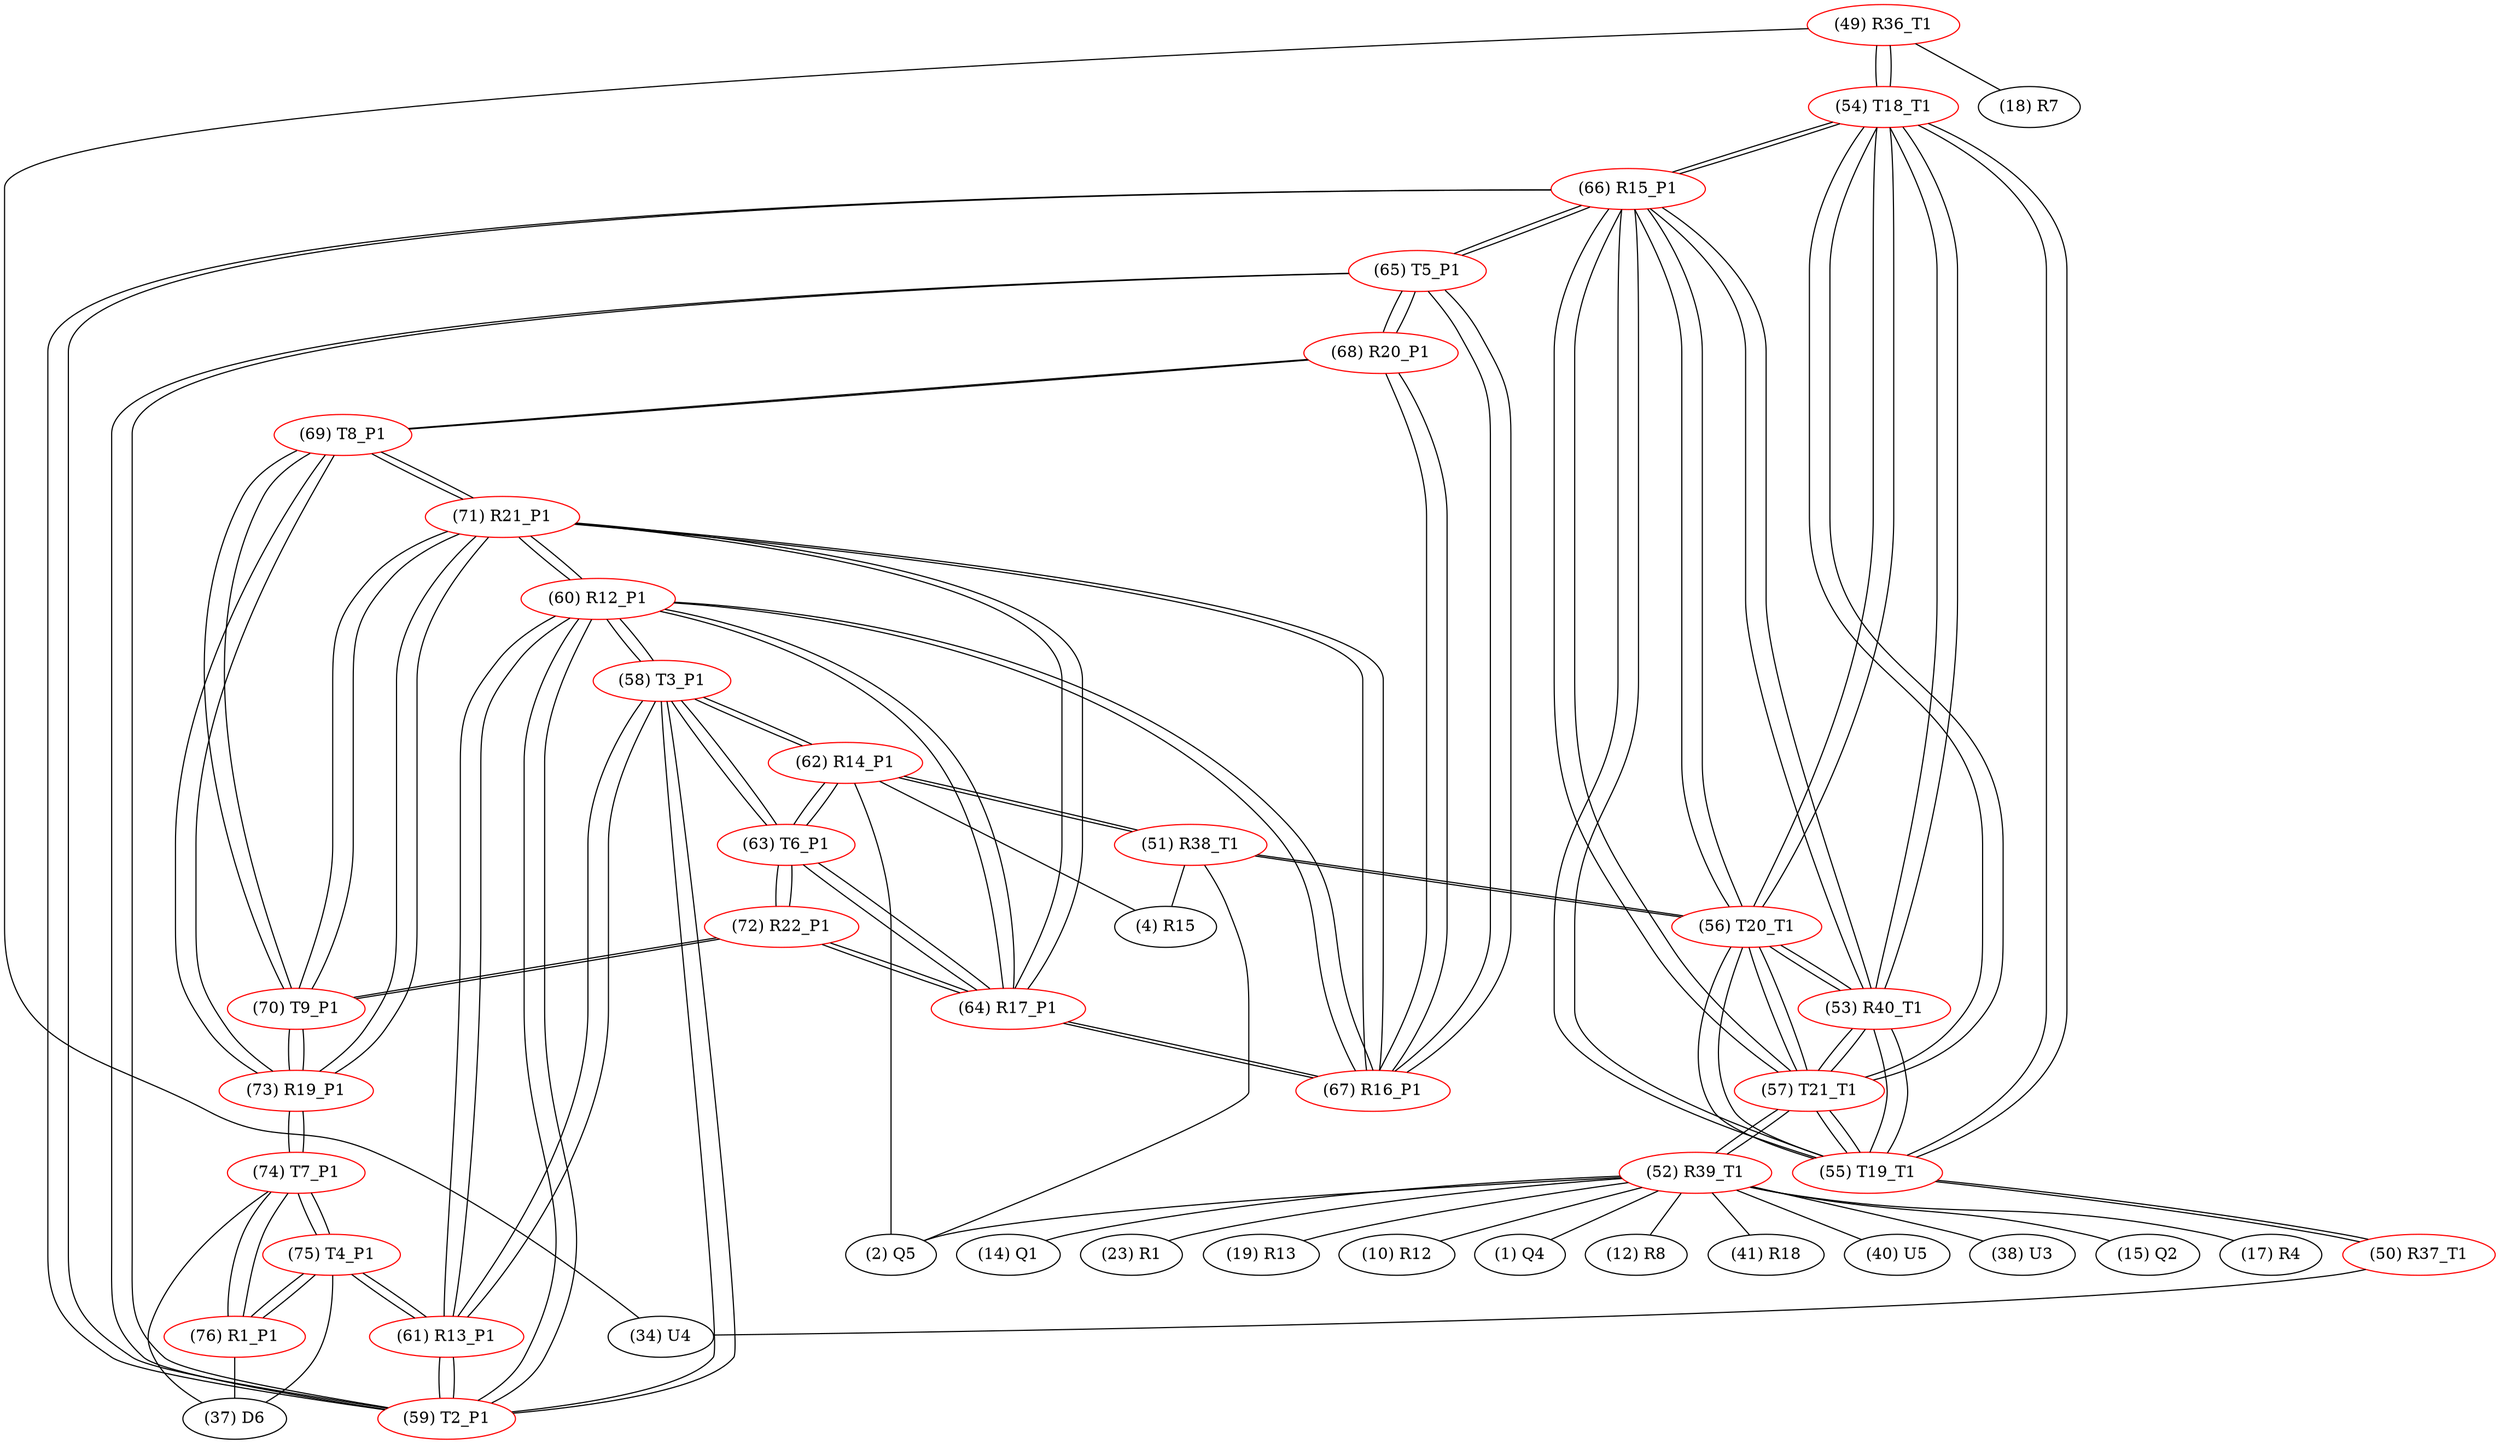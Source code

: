 graph {
	49 [label="(49) R36_T1" color=red]
	34 [label="(34) U4"]
	18 [label="(18) R7"]
	54 [label="(54) T18_T1"]
	50 [label="(50) R37_T1" color=red]
	34 [label="(34) U4"]
	55 [label="(55) T19_T1"]
	51 [label="(51) R38_T1" color=red]
	4 [label="(4) R15"]
	2 [label="(2) Q5"]
	62 [label="(62) R14_P1"]
	56 [label="(56) T20_T1"]
	52 [label="(52) R39_T1" color=red]
	2 [label="(2) Q5"]
	1 [label="(1) Q4"]
	12 [label="(12) R8"]
	41 [label="(41) R18"]
	40 [label="(40) U5"]
	38 [label="(38) U3"]
	15 [label="(15) Q2"]
	17 [label="(17) R4"]
	14 [label="(14) Q1"]
	23 [label="(23) R1"]
	19 [label="(19) R13"]
	10 [label="(10) R12"]
	57 [label="(57) T21_T1"]
	53 [label="(53) R40_T1" color=red]
	66 [label="(66) R15_P1"]
	54 [label="(54) T18_T1"]
	57 [label="(57) T21_T1"]
	56 [label="(56) T20_T1"]
	55 [label="(55) T19_T1"]
	54 [label="(54) T18_T1" color=red]
	49 [label="(49) R36_T1"]
	66 [label="(66) R15_P1"]
	57 [label="(57) T21_T1"]
	56 [label="(56) T20_T1"]
	55 [label="(55) T19_T1"]
	53 [label="(53) R40_T1"]
	55 [label="(55) T19_T1" color=red]
	50 [label="(50) R37_T1"]
	66 [label="(66) R15_P1"]
	54 [label="(54) T18_T1"]
	57 [label="(57) T21_T1"]
	56 [label="(56) T20_T1"]
	53 [label="(53) R40_T1"]
	56 [label="(56) T20_T1" color=red]
	51 [label="(51) R38_T1"]
	66 [label="(66) R15_P1"]
	54 [label="(54) T18_T1"]
	57 [label="(57) T21_T1"]
	55 [label="(55) T19_T1"]
	53 [label="(53) R40_T1"]
	57 [label="(57) T21_T1" color=red]
	52 [label="(52) R39_T1"]
	66 [label="(66) R15_P1"]
	54 [label="(54) T18_T1"]
	56 [label="(56) T20_T1"]
	55 [label="(55) T19_T1"]
	53 [label="(53) R40_T1"]
	58 [label="(58) T3_P1" color=red]
	62 [label="(62) R14_P1"]
	63 [label="(63) T6_P1"]
	61 [label="(61) R13_P1"]
	60 [label="(60) R12_P1"]
	59 [label="(59) T2_P1"]
	59 [label="(59) T2_P1" color=red]
	61 [label="(61) R13_P1"]
	58 [label="(58) T3_P1"]
	60 [label="(60) R12_P1"]
	65 [label="(65) T5_P1"]
	66 [label="(66) R15_P1"]
	60 [label="(60) R12_P1" color=red]
	71 [label="(71) R21_P1"]
	67 [label="(67) R16_P1"]
	64 [label="(64) R17_P1"]
	61 [label="(61) R13_P1"]
	58 [label="(58) T3_P1"]
	59 [label="(59) T2_P1"]
	61 [label="(61) R13_P1" color=red]
	75 [label="(75) T4_P1"]
	58 [label="(58) T3_P1"]
	60 [label="(60) R12_P1"]
	59 [label="(59) T2_P1"]
	62 [label="(62) R14_P1" color=red]
	4 [label="(4) R15"]
	2 [label="(2) Q5"]
	51 [label="(51) R38_T1"]
	58 [label="(58) T3_P1"]
	63 [label="(63) T6_P1"]
	63 [label="(63) T6_P1" color=red]
	62 [label="(62) R14_P1"]
	58 [label="(58) T3_P1"]
	72 [label="(72) R22_P1"]
	64 [label="(64) R17_P1"]
	64 [label="(64) R17_P1" color=red]
	71 [label="(71) R21_P1"]
	67 [label="(67) R16_P1"]
	60 [label="(60) R12_P1"]
	72 [label="(72) R22_P1"]
	63 [label="(63) T6_P1"]
	65 [label="(65) T5_P1" color=red]
	59 [label="(59) T2_P1"]
	66 [label="(66) R15_P1"]
	67 [label="(67) R16_P1"]
	68 [label="(68) R20_P1"]
	66 [label="(66) R15_P1" color=red]
	54 [label="(54) T18_T1"]
	57 [label="(57) T21_T1"]
	56 [label="(56) T20_T1"]
	55 [label="(55) T19_T1"]
	53 [label="(53) R40_T1"]
	59 [label="(59) T2_P1"]
	65 [label="(65) T5_P1"]
	67 [label="(67) R16_P1" color=red]
	71 [label="(71) R21_P1"]
	60 [label="(60) R12_P1"]
	64 [label="(64) R17_P1"]
	65 [label="(65) T5_P1"]
	68 [label="(68) R20_P1"]
	68 [label="(68) R20_P1" color=red]
	69 [label="(69) T8_P1"]
	67 [label="(67) R16_P1"]
	65 [label="(65) T5_P1"]
	69 [label="(69) T8_P1" color=red]
	70 [label="(70) T9_P1"]
	71 [label="(71) R21_P1"]
	73 [label="(73) R19_P1"]
	68 [label="(68) R20_P1"]
	70 [label="(70) T9_P1" color=red]
	72 [label="(72) R22_P1"]
	71 [label="(71) R21_P1"]
	69 [label="(69) T8_P1"]
	73 [label="(73) R19_P1"]
	71 [label="(71) R21_P1" color=red]
	67 [label="(67) R16_P1"]
	60 [label="(60) R12_P1"]
	64 [label="(64) R17_P1"]
	70 [label="(70) T9_P1"]
	69 [label="(69) T8_P1"]
	73 [label="(73) R19_P1"]
	72 [label="(72) R22_P1" color=red]
	70 [label="(70) T9_P1"]
	63 [label="(63) T6_P1"]
	64 [label="(64) R17_P1"]
	73 [label="(73) R19_P1" color=red]
	70 [label="(70) T9_P1"]
	71 [label="(71) R21_P1"]
	69 [label="(69) T8_P1"]
	74 [label="(74) T7_P1"]
	74 [label="(74) T7_P1" color=red]
	76 [label="(76) R1_P1"]
	75 [label="(75) T4_P1"]
	37 [label="(37) D6"]
	73 [label="(73) R19_P1"]
	75 [label="(75) T4_P1" color=red]
	61 [label="(61) R13_P1"]
	76 [label="(76) R1_P1"]
	74 [label="(74) T7_P1"]
	37 [label="(37) D6"]
	76 [label="(76) R1_P1" color=red]
	75 [label="(75) T4_P1"]
	74 [label="(74) T7_P1"]
	37 [label="(37) D6"]
	49 -- 34
	49 -- 18
	49 -- 54
	50 -- 34
	50 -- 55
	51 -- 4
	51 -- 2
	51 -- 62
	51 -- 56
	52 -- 2
	52 -- 1
	52 -- 12
	52 -- 41
	52 -- 40
	52 -- 38
	52 -- 15
	52 -- 17
	52 -- 14
	52 -- 23
	52 -- 19
	52 -- 10
	52 -- 57
	53 -- 66
	53 -- 54
	53 -- 57
	53 -- 56
	53 -- 55
	54 -- 49
	54 -- 66
	54 -- 57
	54 -- 56
	54 -- 55
	54 -- 53
	55 -- 50
	55 -- 66
	55 -- 54
	55 -- 57
	55 -- 56
	55 -- 53
	56 -- 51
	56 -- 66
	56 -- 54
	56 -- 57
	56 -- 55
	56 -- 53
	57 -- 52
	57 -- 66
	57 -- 54
	57 -- 56
	57 -- 55
	57 -- 53
	58 -- 62
	58 -- 63
	58 -- 61
	58 -- 60
	58 -- 59
	59 -- 61
	59 -- 58
	59 -- 60
	59 -- 65
	59 -- 66
	60 -- 71
	60 -- 67
	60 -- 64
	60 -- 61
	60 -- 58
	60 -- 59
	61 -- 75
	61 -- 58
	61 -- 60
	61 -- 59
	62 -- 4
	62 -- 2
	62 -- 51
	62 -- 58
	62 -- 63
	63 -- 62
	63 -- 58
	63 -- 72
	63 -- 64
	64 -- 71
	64 -- 67
	64 -- 60
	64 -- 72
	64 -- 63
	65 -- 59
	65 -- 66
	65 -- 67
	65 -- 68
	66 -- 54
	66 -- 57
	66 -- 56
	66 -- 55
	66 -- 53
	66 -- 59
	66 -- 65
	67 -- 71
	67 -- 60
	67 -- 64
	67 -- 65
	67 -- 68
	68 -- 69
	68 -- 67
	68 -- 65
	69 -- 70
	69 -- 71
	69 -- 73
	69 -- 68
	70 -- 72
	70 -- 71
	70 -- 69
	70 -- 73
	71 -- 67
	71 -- 60
	71 -- 64
	71 -- 70
	71 -- 69
	71 -- 73
	72 -- 70
	72 -- 63
	72 -- 64
	73 -- 70
	73 -- 71
	73 -- 69
	73 -- 74
	74 -- 76
	74 -- 75
	74 -- 37
	74 -- 73
	75 -- 61
	75 -- 76
	75 -- 74
	75 -- 37
	76 -- 75
	76 -- 74
	76 -- 37
}
